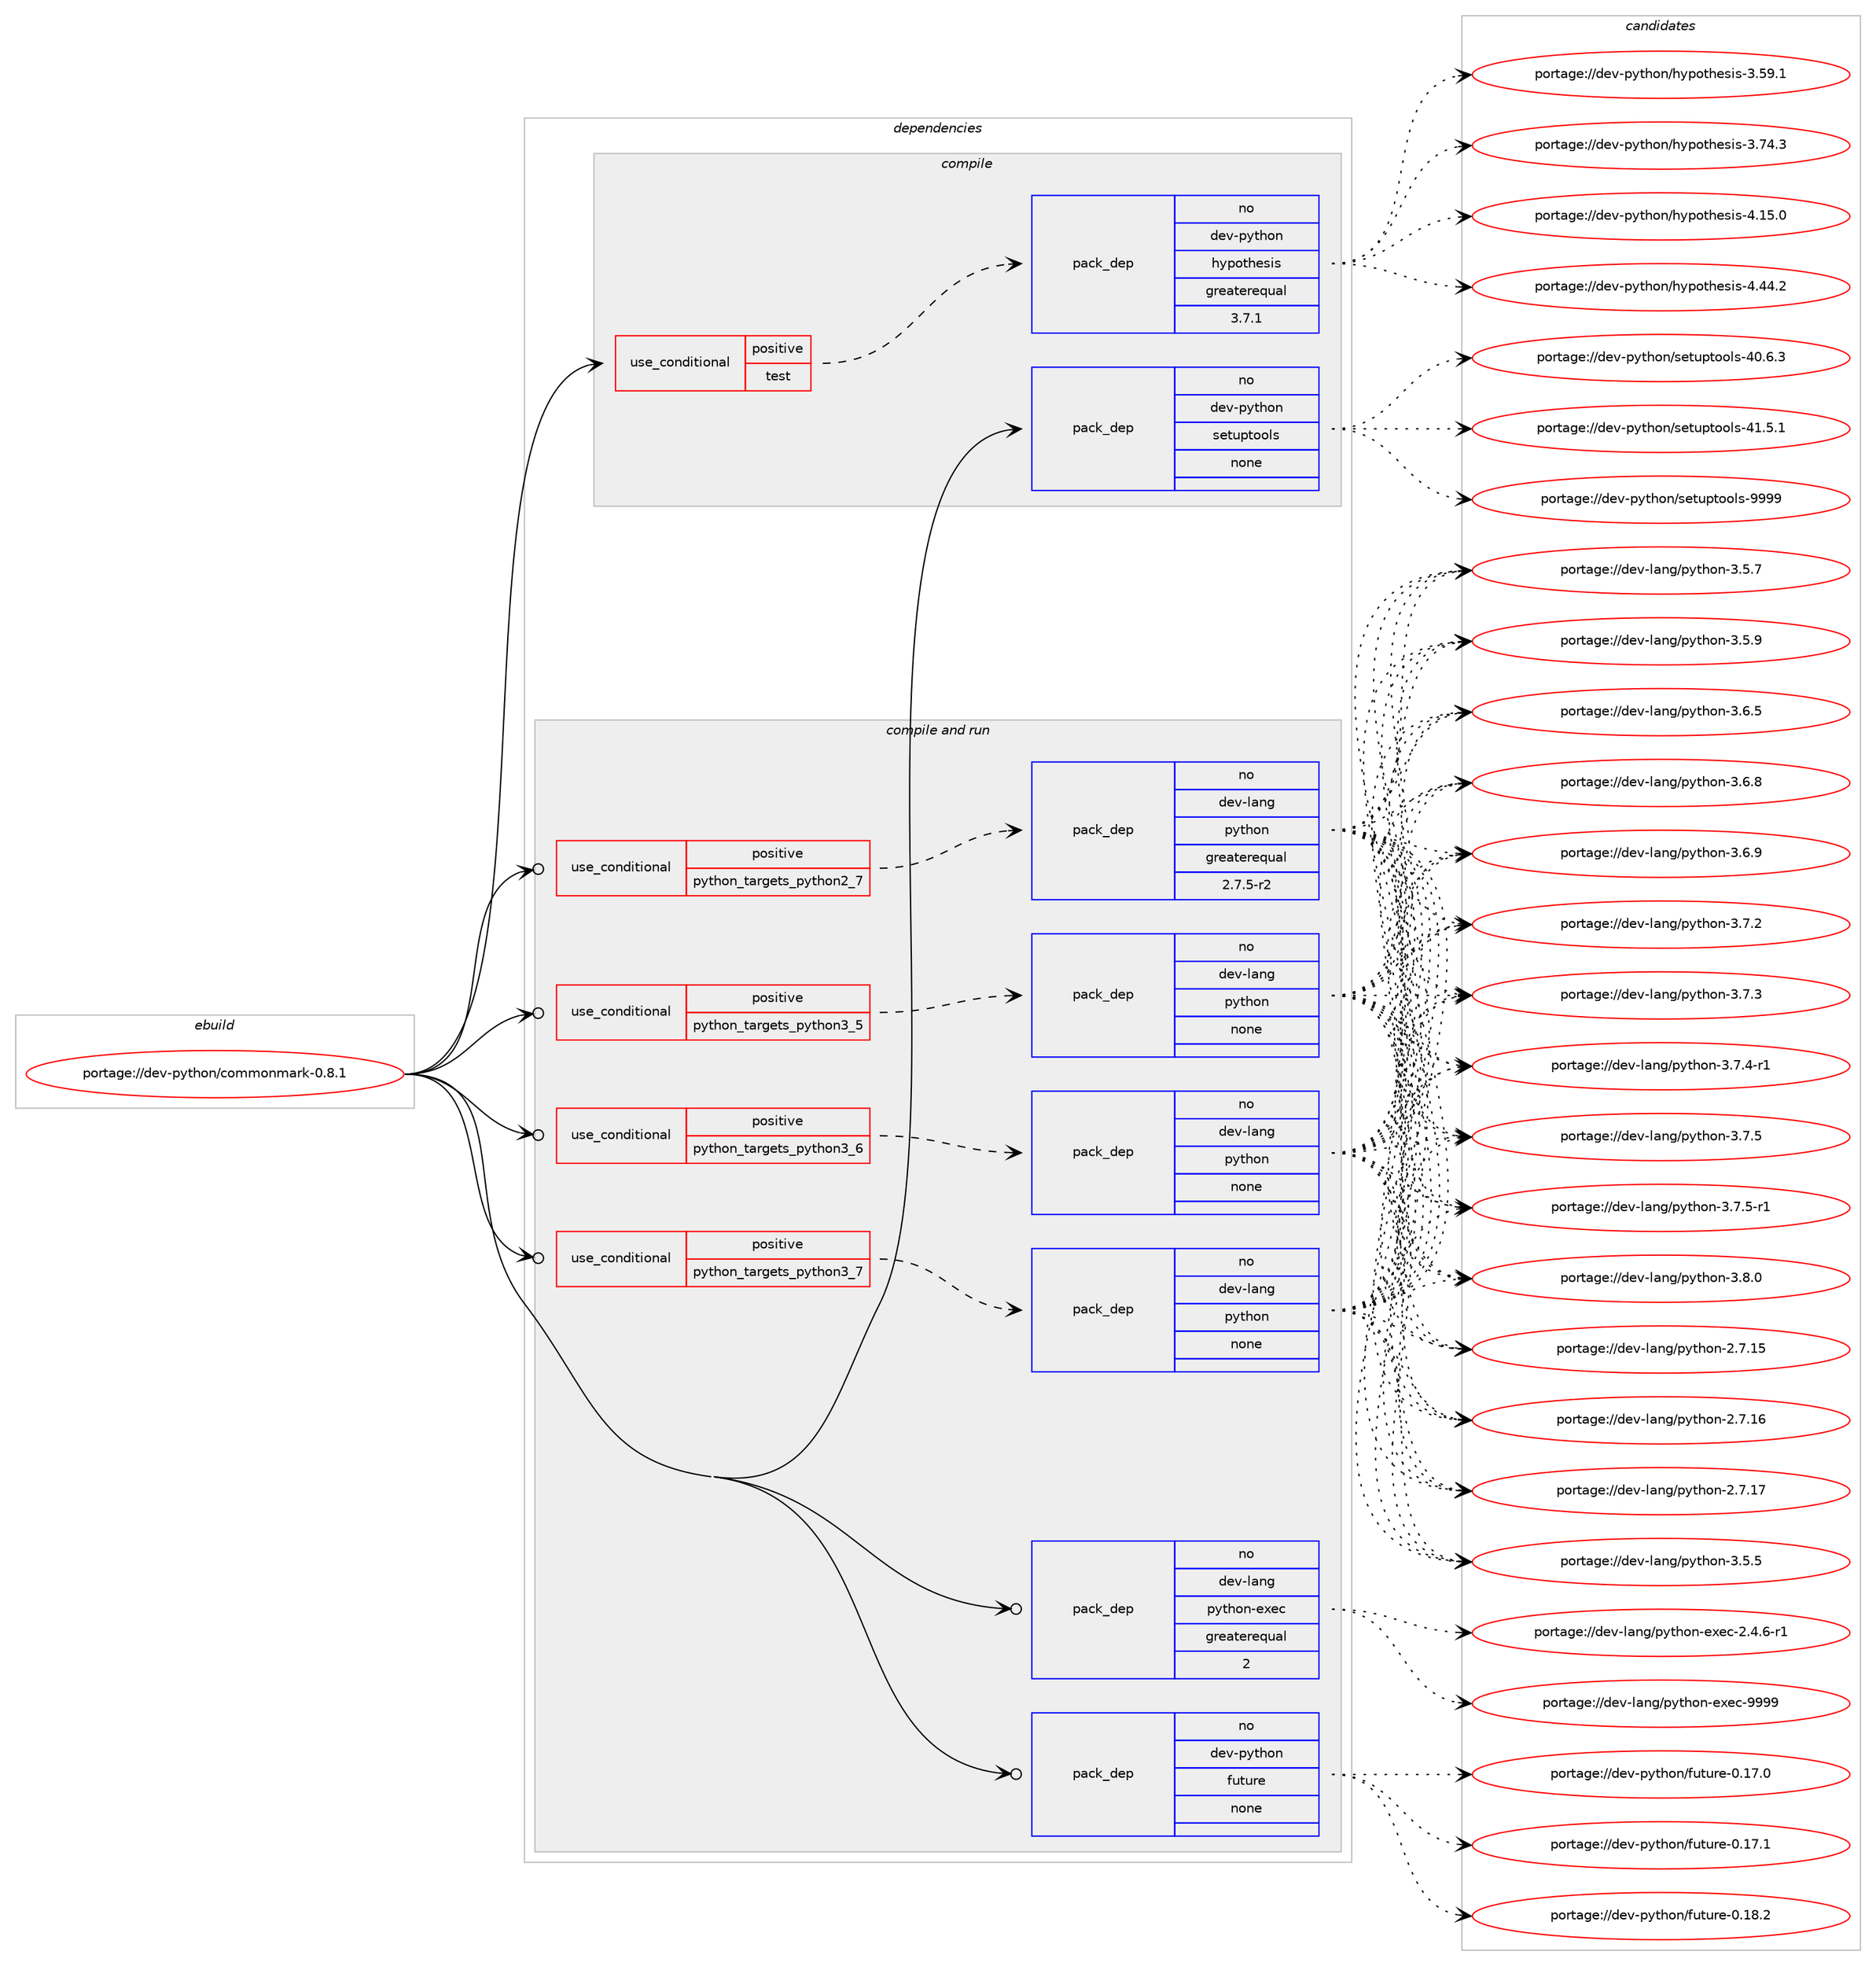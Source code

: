 digraph prolog {

# *************
# Graph options
# *************

newrank=true;
concentrate=true;
compound=true;
graph [rankdir=LR,fontname=Helvetica,fontsize=10,ranksep=1.5];#, ranksep=2.5, nodesep=0.2];
edge  [arrowhead=vee];
node  [fontname=Helvetica,fontsize=10];

# **********
# The ebuild
# **********

subgraph cluster_leftcol {
color=gray;
rank=same;
label=<<i>ebuild</i>>;
id [label="portage://dev-python/commonmark-0.8.1", color=red, width=4, href="../dev-python/commonmark-0.8.1.svg"];
}

# ****************
# The dependencies
# ****************

subgraph cluster_midcol {
color=gray;
label=<<i>dependencies</i>>;
subgraph cluster_compile {
fillcolor="#eeeeee";
style=filled;
label=<<i>compile</i>>;
subgraph cond27103 {
dependency134700 [label=<<TABLE BORDER="0" CELLBORDER="1" CELLSPACING="0" CELLPADDING="4"><TR><TD ROWSPAN="3" CELLPADDING="10">use_conditional</TD></TR><TR><TD>positive</TD></TR><TR><TD>test</TD></TR></TABLE>>, shape=none, color=red];
subgraph pack104285 {
dependency134701 [label=<<TABLE BORDER="0" CELLBORDER="1" CELLSPACING="0" CELLPADDING="4" WIDTH="220"><TR><TD ROWSPAN="6" CELLPADDING="30">pack_dep</TD></TR><TR><TD WIDTH="110">no</TD></TR><TR><TD>dev-python</TD></TR><TR><TD>hypothesis</TD></TR><TR><TD>greaterequal</TD></TR><TR><TD>3.7.1</TD></TR></TABLE>>, shape=none, color=blue];
}
dependency134700:e -> dependency134701:w [weight=20,style="dashed",arrowhead="vee"];
}
id:e -> dependency134700:w [weight=20,style="solid",arrowhead="vee"];
subgraph pack104286 {
dependency134702 [label=<<TABLE BORDER="0" CELLBORDER="1" CELLSPACING="0" CELLPADDING="4" WIDTH="220"><TR><TD ROWSPAN="6" CELLPADDING="30">pack_dep</TD></TR><TR><TD WIDTH="110">no</TD></TR><TR><TD>dev-python</TD></TR><TR><TD>setuptools</TD></TR><TR><TD>none</TD></TR><TR><TD></TD></TR></TABLE>>, shape=none, color=blue];
}
id:e -> dependency134702:w [weight=20,style="solid",arrowhead="vee"];
}
subgraph cluster_compileandrun {
fillcolor="#eeeeee";
style=filled;
label=<<i>compile and run</i>>;
subgraph cond27104 {
dependency134703 [label=<<TABLE BORDER="0" CELLBORDER="1" CELLSPACING="0" CELLPADDING="4"><TR><TD ROWSPAN="3" CELLPADDING="10">use_conditional</TD></TR><TR><TD>positive</TD></TR><TR><TD>python_targets_python2_7</TD></TR></TABLE>>, shape=none, color=red];
subgraph pack104287 {
dependency134704 [label=<<TABLE BORDER="0" CELLBORDER="1" CELLSPACING="0" CELLPADDING="4" WIDTH="220"><TR><TD ROWSPAN="6" CELLPADDING="30">pack_dep</TD></TR><TR><TD WIDTH="110">no</TD></TR><TR><TD>dev-lang</TD></TR><TR><TD>python</TD></TR><TR><TD>greaterequal</TD></TR><TR><TD>2.7.5-r2</TD></TR></TABLE>>, shape=none, color=blue];
}
dependency134703:e -> dependency134704:w [weight=20,style="dashed",arrowhead="vee"];
}
id:e -> dependency134703:w [weight=20,style="solid",arrowhead="odotvee"];
subgraph cond27105 {
dependency134705 [label=<<TABLE BORDER="0" CELLBORDER="1" CELLSPACING="0" CELLPADDING="4"><TR><TD ROWSPAN="3" CELLPADDING="10">use_conditional</TD></TR><TR><TD>positive</TD></TR><TR><TD>python_targets_python3_5</TD></TR></TABLE>>, shape=none, color=red];
subgraph pack104288 {
dependency134706 [label=<<TABLE BORDER="0" CELLBORDER="1" CELLSPACING="0" CELLPADDING="4" WIDTH="220"><TR><TD ROWSPAN="6" CELLPADDING="30">pack_dep</TD></TR><TR><TD WIDTH="110">no</TD></TR><TR><TD>dev-lang</TD></TR><TR><TD>python</TD></TR><TR><TD>none</TD></TR><TR><TD></TD></TR></TABLE>>, shape=none, color=blue];
}
dependency134705:e -> dependency134706:w [weight=20,style="dashed",arrowhead="vee"];
}
id:e -> dependency134705:w [weight=20,style="solid",arrowhead="odotvee"];
subgraph cond27106 {
dependency134707 [label=<<TABLE BORDER="0" CELLBORDER="1" CELLSPACING="0" CELLPADDING="4"><TR><TD ROWSPAN="3" CELLPADDING="10">use_conditional</TD></TR><TR><TD>positive</TD></TR><TR><TD>python_targets_python3_6</TD></TR></TABLE>>, shape=none, color=red];
subgraph pack104289 {
dependency134708 [label=<<TABLE BORDER="0" CELLBORDER="1" CELLSPACING="0" CELLPADDING="4" WIDTH="220"><TR><TD ROWSPAN="6" CELLPADDING="30">pack_dep</TD></TR><TR><TD WIDTH="110">no</TD></TR><TR><TD>dev-lang</TD></TR><TR><TD>python</TD></TR><TR><TD>none</TD></TR><TR><TD></TD></TR></TABLE>>, shape=none, color=blue];
}
dependency134707:e -> dependency134708:w [weight=20,style="dashed",arrowhead="vee"];
}
id:e -> dependency134707:w [weight=20,style="solid",arrowhead="odotvee"];
subgraph cond27107 {
dependency134709 [label=<<TABLE BORDER="0" CELLBORDER="1" CELLSPACING="0" CELLPADDING="4"><TR><TD ROWSPAN="3" CELLPADDING="10">use_conditional</TD></TR><TR><TD>positive</TD></TR><TR><TD>python_targets_python3_7</TD></TR></TABLE>>, shape=none, color=red];
subgraph pack104290 {
dependency134710 [label=<<TABLE BORDER="0" CELLBORDER="1" CELLSPACING="0" CELLPADDING="4" WIDTH="220"><TR><TD ROWSPAN="6" CELLPADDING="30">pack_dep</TD></TR><TR><TD WIDTH="110">no</TD></TR><TR><TD>dev-lang</TD></TR><TR><TD>python</TD></TR><TR><TD>none</TD></TR><TR><TD></TD></TR></TABLE>>, shape=none, color=blue];
}
dependency134709:e -> dependency134710:w [weight=20,style="dashed",arrowhead="vee"];
}
id:e -> dependency134709:w [weight=20,style="solid",arrowhead="odotvee"];
subgraph pack104291 {
dependency134711 [label=<<TABLE BORDER="0" CELLBORDER="1" CELLSPACING="0" CELLPADDING="4" WIDTH="220"><TR><TD ROWSPAN="6" CELLPADDING="30">pack_dep</TD></TR><TR><TD WIDTH="110">no</TD></TR><TR><TD>dev-lang</TD></TR><TR><TD>python-exec</TD></TR><TR><TD>greaterequal</TD></TR><TR><TD>2</TD></TR></TABLE>>, shape=none, color=blue];
}
id:e -> dependency134711:w [weight=20,style="solid",arrowhead="odotvee"];
subgraph pack104292 {
dependency134712 [label=<<TABLE BORDER="0" CELLBORDER="1" CELLSPACING="0" CELLPADDING="4" WIDTH="220"><TR><TD ROWSPAN="6" CELLPADDING="30">pack_dep</TD></TR><TR><TD WIDTH="110">no</TD></TR><TR><TD>dev-python</TD></TR><TR><TD>future</TD></TR><TR><TD>none</TD></TR><TR><TD></TD></TR></TABLE>>, shape=none, color=blue];
}
id:e -> dependency134712:w [weight=20,style="solid",arrowhead="odotvee"];
}
subgraph cluster_run {
fillcolor="#eeeeee";
style=filled;
label=<<i>run</i>>;
}
}

# **************
# The candidates
# **************

subgraph cluster_choices {
rank=same;
color=gray;
label=<<i>candidates</i>>;

subgraph choice104285 {
color=black;
nodesep=1;
choiceportage100101118451121211161041111104710412111211111610410111510511545514653574649 [label="portage://dev-python/hypothesis-3.59.1", color=red, width=4,href="../dev-python/hypothesis-3.59.1.svg"];
choiceportage100101118451121211161041111104710412111211111610410111510511545514655524651 [label="portage://dev-python/hypothesis-3.74.3", color=red, width=4,href="../dev-python/hypothesis-3.74.3.svg"];
choiceportage100101118451121211161041111104710412111211111610410111510511545524649534648 [label="portage://dev-python/hypothesis-4.15.0", color=red, width=4,href="../dev-python/hypothesis-4.15.0.svg"];
choiceportage100101118451121211161041111104710412111211111610410111510511545524652524650 [label="portage://dev-python/hypothesis-4.44.2", color=red, width=4,href="../dev-python/hypothesis-4.44.2.svg"];
dependency134701:e -> choiceportage100101118451121211161041111104710412111211111610410111510511545514653574649:w [style=dotted,weight="100"];
dependency134701:e -> choiceportage100101118451121211161041111104710412111211111610410111510511545514655524651:w [style=dotted,weight="100"];
dependency134701:e -> choiceportage100101118451121211161041111104710412111211111610410111510511545524649534648:w [style=dotted,weight="100"];
dependency134701:e -> choiceportage100101118451121211161041111104710412111211111610410111510511545524652524650:w [style=dotted,weight="100"];
}
subgraph choice104286 {
color=black;
nodesep=1;
choiceportage100101118451121211161041111104711510111611711211611111110811545524846544651 [label="portage://dev-python/setuptools-40.6.3", color=red, width=4,href="../dev-python/setuptools-40.6.3.svg"];
choiceportage100101118451121211161041111104711510111611711211611111110811545524946534649 [label="portage://dev-python/setuptools-41.5.1", color=red, width=4,href="../dev-python/setuptools-41.5.1.svg"];
choiceportage10010111845112121116104111110471151011161171121161111111081154557575757 [label="portage://dev-python/setuptools-9999", color=red, width=4,href="../dev-python/setuptools-9999.svg"];
dependency134702:e -> choiceportage100101118451121211161041111104711510111611711211611111110811545524846544651:w [style=dotted,weight="100"];
dependency134702:e -> choiceportage100101118451121211161041111104711510111611711211611111110811545524946534649:w [style=dotted,weight="100"];
dependency134702:e -> choiceportage10010111845112121116104111110471151011161171121161111111081154557575757:w [style=dotted,weight="100"];
}
subgraph choice104287 {
color=black;
nodesep=1;
choiceportage10010111845108971101034711212111610411111045504655464953 [label="portage://dev-lang/python-2.7.15", color=red, width=4,href="../dev-lang/python-2.7.15.svg"];
choiceportage10010111845108971101034711212111610411111045504655464954 [label="portage://dev-lang/python-2.7.16", color=red, width=4,href="../dev-lang/python-2.7.16.svg"];
choiceportage10010111845108971101034711212111610411111045504655464955 [label="portage://dev-lang/python-2.7.17", color=red, width=4,href="../dev-lang/python-2.7.17.svg"];
choiceportage100101118451089711010347112121116104111110455146534653 [label="portage://dev-lang/python-3.5.5", color=red, width=4,href="../dev-lang/python-3.5.5.svg"];
choiceportage100101118451089711010347112121116104111110455146534655 [label="portage://dev-lang/python-3.5.7", color=red, width=4,href="../dev-lang/python-3.5.7.svg"];
choiceportage100101118451089711010347112121116104111110455146534657 [label="portage://dev-lang/python-3.5.9", color=red, width=4,href="../dev-lang/python-3.5.9.svg"];
choiceportage100101118451089711010347112121116104111110455146544653 [label="portage://dev-lang/python-3.6.5", color=red, width=4,href="../dev-lang/python-3.6.5.svg"];
choiceportage100101118451089711010347112121116104111110455146544656 [label="portage://dev-lang/python-3.6.8", color=red, width=4,href="../dev-lang/python-3.6.8.svg"];
choiceportage100101118451089711010347112121116104111110455146544657 [label="portage://dev-lang/python-3.6.9", color=red, width=4,href="../dev-lang/python-3.6.9.svg"];
choiceportage100101118451089711010347112121116104111110455146554650 [label="portage://dev-lang/python-3.7.2", color=red, width=4,href="../dev-lang/python-3.7.2.svg"];
choiceportage100101118451089711010347112121116104111110455146554651 [label="portage://dev-lang/python-3.7.3", color=red, width=4,href="../dev-lang/python-3.7.3.svg"];
choiceportage1001011184510897110103471121211161041111104551465546524511449 [label="portage://dev-lang/python-3.7.4-r1", color=red, width=4,href="../dev-lang/python-3.7.4-r1.svg"];
choiceportage100101118451089711010347112121116104111110455146554653 [label="portage://dev-lang/python-3.7.5", color=red, width=4,href="../dev-lang/python-3.7.5.svg"];
choiceportage1001011184510897110103471121211161041111104551465546534511449 [label="portage://dev-lang/python-3.7.5-r1", color=red, width=4,href="../dev-lang/python-3.7.5-r1.svg"];
choiceportage100101118451089711010347112121116104111110455146564648 [label="portage://dev-lang/python-3.8.0", color=red, width=4,href="../dev-lang/python-3.8.0.svg"];
dependency134704:e -> choiceportage10010111845108971101034711212111610411111045504655464953:w [style=dotted,weight="100"];
dependency134704:e -> choiceportage10010111845108971101034711212111610411111045504655464954:w [style=dotted,weight="100"];
dependency134704:e -> choiceportage10010111845108971101034711212111610411111045504655464955:w [style=dotted,weight="100"];
dependency134704:e -> choiceportage100101118451089711010347112121116104111110455146534653:w [style=dotted,weight="100"];
dependency134704:e -> choiceportage100101118451089711010347112121116104111110455146534655:w [style=dotted,weight="100"];
dependency134704:e -> choiceportage100101118451089711010347112121116104111110455146534657:w [style=dotted,weight="100"];
dependency134704:e -> choiceportage100101118451089711010347112121116104111110455146544653:w [style=dotted,weight="100"];
dependency134704:e -> choiceportage100101118451089711010347112121116104111110455146544656:w [style=dotted,weight="100"];
dependency134704:e -> choiceportage100101118451089711010347112121116104111110455146544657:w [style=dotted,weight="100"];
dependency134704:e -> choiceportage100101118451089711010347112121116104111110455146554650:w [style=dotted,weight="100"];
dependency134704:e -> choiceportage100101118451089711010347112121116104111110455146554651:w [style=dotted,weight="100"];
dependency134704:e -> choiceportage1001011184510897110103471121211161041111104551465546524511449:w [style=dotted,weight="100"];
dependency134704:e -> choiceportage100101118451089711010347112121116104111110455146554653:w [style=dotted,weight="100"];
dependency134704:e -> choiceportage1001011184510897110103471121211161041111104551465546534511449:w [style=dotted,weight="100"];
dependency134704:e -> choiceportage100101118451089711010347112121116104111110455146564648:w [style=dotted,weight="100"];
}
subgraph choice104288 {
color=black;
nodesep=1;
choiceportage10010111845108971101034711212111610411111045504655464953 [label="portage://dev-lang/python-2.7.15", color=red, width=4,href="../dev-lang/python-2.7.15.svg"];
choiceportage10010111845108971101034711212111610411111045504655464954 [label="portage://dev-lang/python-2.7.16", color=red, width=4,href="../dev-lang/python-2.7.16.svg"];
choiceportage10010111845108971101034711212111610411111045504655464955 [label="portage://dev-lang/python-2.7.17", color=red, width=4,href="../dev-lang/python-2.7.17.svg"];
choiceportage100101118451089711010347112121116104111110455146534653 [label="portage://dev-lang/python-3.5.5", color=red, width=4,href="../dev-lang/python-3.5.5.svg"];
choiceportage100101118451089711010347112121116104111110455146534655 [label="portage://dev-lang/python-3.5.7", color=red, width=4,href="../dev-lang/python-3.5.7.svg"];
choiceportage100101118451089711010347112121116104111110455146534657 [label="portage://dev-lang/python-3.5.9", color=red, width=4,href="../dev-lang/python-3.5.9.svg"];
choiceportage100101118451089711010347112121116104111110455146544653 [label="portage://dev-lang/python-3.6.5", color=red, width=4,href="../dev-lang/python-3.6.5.svg"];
choiceportage100101118451089711010347112121116104111110455146544656 [label="portage://dev-lang/python-3.6.8", color=red, width=4,href="../dev-lang/python-3.6.8.svg"];
choiceportage100101118451089711010347112121116104111110455146544657 [label="portage://dev-lang/python-3.6.9", color=red, width=4,href="../dev-lang/python-3.6.9.svg"];
choiceportage100101118451089711010347112121116104111110455146554650 [label="portage://dev-lang/python-3.7.2", color=red, width=4,href="../dev-lang/python-3.7.2.svg"];
choiceportage100101118451089711010347112121116104111110455146554651 [label="portage://dev-lang/python-3.7.3", color=red, width=4,href="../dev-lang/python-3.7.3.svg"];
choiceportage1001011184510897110103471121211161041111104551465546524511449 [label="portage://dev-lang/python-3.7.4-r1", color=red, width=4,href="../dev-lang/python-3.7.4-r1.svg"];
choiceportage100101118451089711010347112121116104111110455146554653 [label="portage://dev-lang/python-3.7.5", color=red, width=4,href="../dev-lang/python-3.7.5.svg"];
choiceportage1001011184510897110103471121211161041111104551465546534511449 [label="portage://dev-lang/python-3.7.5-r1", color=red, width=4,href="../dev-lang/python-3.7.5-r1.svg"];
choiceportage100101118451089711010347112121116104111110455146564648 [label="portage://dev-lang/python-3.8.0", color=red, width=4,href="../dev-lang/python-3.8.0.svg"];
dependency134706:e -> choiceportage10010111845108971101034711212111610411111045504655464953:w [style=dotted,weight="100"];
dependency134706:e -> choiceportage10010111845108971101034711212111610411111045504655464954:w [style=dotted,weight="100"];
dependency134706:e -> choiceportage10010111845108971101034711212111610411111045504655464955:w [style=dotted,weight="100"];
dependency134706:e -> choiceportage100101118451089711010347112121116104111110455146534653:w [style=dotted,weight="100"];
dependency134706:e -> choiceportage100101118451089711010347112121116104111110455146534655:w [style=dotted,weight="100"];
dependency134706:e -> choiceportage100101118451089711010347112121116104111110455146534657:w [style=dotted,weight="100"];
dependency134706:e -> choiceportage100101118451089711010347112121116104111110455146544653:w [style=dotted,weight="100"];
dependency134706:e -> choiceportage100101118451089711010347112121116104111110455146544656:w [style=dotted,weight="100"];
dependency134706:e -> choiceportage100101118451089711010347112121116104111110455146544657:w [style=dotted,weight="100"];
dependency134706:e -> choiceportage100101118451089711010347112121116104111110455146554650:w [style=dotted,weight="100"];
dependency134706:e -> choiceportage100101118451089711010347112121116104111110455146554651:w [style=dotted,weight="100"];
dependency134706:e -> choiceportage1001011184510897110103471121211161041111104551465546524511449:w [style=dotted,weight="100"];
dependency134706:e -> choiceportage100101118451089711010347112121116104111110455146554653:w [style=dotted,weight="100"];
dependency134706:e -> choiceportage1001011184510897110103471121211161041111104551465546534511449:w [style=dotted,weight="100"];
dependency134706:e -> choiceportage100101118451089711010347112121116104111110455146564648:w [style=dotted,weight="100"];
}
subgraph choice104289 {
color=black;
nodesep=1;
choiceportage10010111845108971101034711212111610411111045504655464953 [label="portage://dev-lang/python-2.7.15", color=red, width=4,href="../dev-lang/python-2.7.15.svg"];
choiceportage10010111845108971101034711212111610411111045504655464954 [label="portage://dev-lang/python-2.7.16", color=red, width=4,href="../dev-lang/python-2.7.16.svg"];
choiceportage10010111845108971101034711212111610411111045504655464955 [label="portage://dev-lang/python-2.7.17", color=red, width=4,href="../dev-lang/python-2.7.17.svg"];
choiceportage100101118451089711010347112121116104111110455146534653 [label="portage://dev-lang/python-3.5.5", color=red, width=4,href="../dev-lang/python-3.5.5.svg"];
choiceportage100101118451089711010347112121116104111110455146534655 [label="portage://dev-lang/python-3.5.7", color=red, width=4,href="../dev-lang/python-3.5.7.svg"];
choiceportage100101118451089711010347112121116104111110455146534657 [label="portage://dev-lang/python-3.5.9", color=red, width=4,href="../dev-lang/python-3.5.9.svg"];
choiceportage100101118451089711010347112121116104111110455146544653 [label="portage://dev-lang/python-3.6.5", color=red, width=4,href="../dev-lang/python-3.6.5.svg"];
choiceportage100101118451089711010347112121116104111110455146544656 [label="portage://dev-lang/python-3.6.8", color=red, width=4,href="../dev-lang/python-3.6.8.svg"];
choiceportage100101118451089711010347112121116104111110455146544657 [label="portage://dev-lang/python-3.6.9", color=red, width=4,href="../dev-lang/python-3.6.9.svg"];
choiceportage100101118451089711010347112121116104111110455146554650 [label="portage://dev-lang/python-3.7.2", color=red, width=4,href="../dev-lang/python-3.7.2.svg"];
choiceportage100101118451089711010347112121116104111110455146554651 [label="portage://dev-lang/python-3.7.3", color=red, width=4,href="../dev-lang/python-3.7.3.svg"];
choiceportage1001011184510897110103471121211161041111104551465546524511449 [label="portage://dev-lang/python-3.7.4-r1", color=red, width=4,href="../dev-lang/python-3.7.4-r1.svg"];
choiceportage100101118451089711010347112121116104111110455146554653 [label="portage://dev-lang/python-3.7.5", color=red, width=4,href="../dev-lang/python-3.7.5.svg"];
choiceportage1001011184510897110103471121211161041111104551465546534511449 [label="portage://dev-lang/python-3.7.5-r1", color=red, width=4,href="../dev-lang/python-3.7.5-r1.svg"];
choiceportage100101118451089711010347112121116104111110455146564648 [label="portage://dev-lang/python-3.8.0", color=red, width=4,href="../dev-lang/python-3.8.0.svg"];
dependency134708:e -> choiceportage10010111845108971101034711212111610411111045504655464953:w [style=dotted,weight="100"];
dependency134708:e -> choiceportage10010111845108971101034711212111610411111045504655464954:w [style=dotted,weight="100"];
dependency134708:e -> choiceportage10010111845108971101034711212111610411111045504655464955:w [style=dotted,weight="100"];
dependency134708:e -> choiceportage100101118451089711010347112121116104111110455146534653:w [style=dotted,weight="100"];
dependency134708:e -> choiceportage100101118451089711010347112121116104111110455146534655:w [style=dotted,weight="100"];
dependency134708:e -> choiceportage100101118451089711010347112121116104111110455146534657:w [style=dotted,weight="100"];
dependency134708:e -> choiceportage100101118451089711010347112121116104111110455146544653:w [style=dotted,weight="100"];
dependency134708:e -> choiceportage100101118451089711010347112121116104111110455146544656:w [style=dotted,weight="100"];
dependency134708:e -> choiceportage100101118451089711010347112121116104111110455146544657:w [style=dotted,weight="100"];
dependency134708:e -> choiceportage100101118451089711010347112121116104111110455146554650:w [style=dotted,weight="100"];
dependency134708:e -> choiceportage100101118451089711010347112121116104111110455146554651:w [style=dotted,weight="100"];
dependency134708:e -> choiceportage1001011184510897110103471121211161041111104551465546524511449:w [style=dotted,weight="100"];
dependency134708:e -> choiceportage100101118451089711010347112121116104111110455146554653:w [style=dotted,weight="100"];
dependency134708:e -> choiceportage1001011184510897110103471121211161041111104551465546534511449:w [style=dotted,weight="100"];
dependency134708:e -> choiceportage100101118451089711010347112121116104111110455146564648:w [style=dotted,weight="100"];
}
subgraph choice104290 {
color=black;
nodesep=1;
choiceportage10010111845108971101034711212111610411111045504655464953 [label="portage://dev-lang/python-2.7.15", color=red, width=4,href="../dev-lang/python-2.7.15.svg"];
choiceportage10010111845108971101034711212111610411111045504655464954 [label="portage://dev-lang/python-2.7.16", color=red, width=4,href="../dev-lang/python-2.7.16.svg"];
choiceportage10010111845108971101034711212111610411111045504655464955 [label="portage://dev-lang/python-2.7.17", color=red, width=4,href="../dev-lang/python-2.7.17.svg"];
choiceportage100101118451089711010347112121116104111110455146534653 [label="portage://dev-lang/python-3.5.5", color=red, width=4,href="../dev-lang/python-3.5.5.svg"];
choiceportage100101118451089711010347112121116104111110455146534655 [label="portage://dev-lang/python-3.5.7", color=red, width=4,href="../dev-lang/python-3.5.7.svg"];
choiceportage100101118451089711010347112121116104111110455146534657 [label="portage://dev-lang/python-3.5.9", color=red, width=4,href="../dev-lang/python-3.5.9.svg"];
choiceportage100101118451089711010347112121116104111110455146544653 [label="portage://dev-lang/python-3.6.5", color=red, width=4,href="../dev-lang/python-3.6.5.svg"];
choiceportage100101118451089711010347112121116104111110455146544656 [label="portage://dev-lang/python-3.6.8", color=red, width=4,href="../dev-lang/python-3.6.8.svg"];
choiceportage100101118451089711010347112121116104111110455146544657 [label="portage://dev-lang/python-3.6.9", color=red, width=4,href="../dev-lang/python-3.6.9.svg"];
choiceportage100101118451089711010347112121116104111110455146554650 [label="portage://dev-lang/python-3.7.2", color=red, width=4,href="../dev-lang/python-3.7.2.svg"];
choiceportage100101118451089711010347112121116104111110455146554651 [label="portage://dev-lang/python-3.7.3", color=red, width=4,href="../dev-lang/python-3.7.3.svg"];
choiceportage1001011184510897110103471121211161041111104551465546524511449 [label="portage://dev-lang/python-3.7.4-r1", color=red, width=4,href="../dev-lang/python-3.7.4-r1.svg"];
choiceportage100101118451089711010347112121116104111110455146554653 [label="portage://dev-lang/python-3.7.5", color=red, width=4,href="../dev-lang/python-3.7.5.svg"];
choiceportage1001011184510897110103471121211161041111104551465546534511449 [label="portage://dev-lang/python-3.7.5-r1", color=red, width=4,href="../dev-lang/python-3.7.5-r1.svg"];
choiceportage100101118451089711010347112121116104111110455146564648 [label="portage://dev-lang/python-3.8.0", color=red, width=4,href="../dev-lang/python-3.8.0.svg"];
dependency134710:e -> choiceportage10010111845108971101034711212111610411111045504655464953:w [style=dotted,weight="100"];
dependency134710:e -> choiceportage10010111845108971101034711212111610411111045504655464954:w [style=dotted,weight="100"];
dependency134710:e -> choiceportage10010111845108971101034711212111610411111045504655464955:w [style=dotted,weight="100"];
dependency134710:e -> choiceportage100101118451089711010347112121116104111110455146534653:w [style=dotted,weight="100"];
dependency134710:e -> choiceportage100101118451089711010347112121116104111110455146534655:w [style=dotted,weight="100"];
dependency134710:e -> choiceportage100101118451089711010347112121116104111110455146534657:w [style=dotted,weight="100"];
dependency134710:e -> choiceportage100101118451089711010347112121116104111110455146544653:w [style=dotted,weight="100"];
dependency134710:e -> choiceportage100101118451089711010347112121116104111110455146544656:w [style=dotted,weight="100"];
dependency134710:e -> choiceportage100101118451089711010347112121116104111110455146544657:w [style=dotted,weight="100"];
dependency134710:e -> choiceportage100101118451089711010347112121116104111110455146554650:w [style=dotted,weight="100"];
dependency134710:e -> choiceportage100101118451089711010347112121116104111110455146554651:w [style=dotted,weight="100"];
dependency134710:e -> choiceportage1001011184510897110103471121211161041111104551465546524511449:w [style=dotted,weight="100"];
dependency134710:e -> choiceportage100101118451089711010347112121116104111110455146554653:w [style=dotted,weight="100"];
dependency134710:e -> choiceportage1001011184510897110103471121211161041111104551465546534511449:w [style=dotted,weight="100"];
dependency134710:e -> choiceportage100101118451089711010347112121116104111110455146564648:w [style=dotted,weight="100"];
}
subgraph choice104291 {
color=black;
nodesep=1;
choiceportage10010111845108971101034711212111610411111045101120101994550465246544511449 [label="portage://dev-lang/python-exec-2.4.6-r1", color=red, width=4,href="../dev-lang/python-exec-2.4.6-r1.svg"];
choiceportage10010111845108971101034711212111610411111045101120101994557575757 [label="portage://dev-lang/python-exec-9999", color=red, width=4,href="../dev-lang/python-exec-9999.svg"];
dependency134711:e -> choiceportage10010111845108971101034711212111610411111045101120101994550465246544511449:w [style=dotted,weight="100"];
dependency134711:e -> choiceportage10010111845108971101034711212111610411111045101120101994557575757:w [style=dotted,weight="100"];
}
subgraph choice104292 {
color=black;
nodesep=1;
choiceportage100101118451121211161041111104710211711611711410145484649554648 [label="portage://dev-python/future-0.17.0", color=red, width=4,href="../dev-python/future-0.17.0.svg"];
choiceportage100101118451121211161041111104710211711611711410145484649554649 [label="portage://dev-python/future-0.17.1", color=red, width=4,href="../dev-python/future-0.17.1.svg"];
choiceportage100101118451121211161041111104710211711611711410145484649564650 [label="portage://dev-python/future-0.18.2", color=red, width=4,href="../dev-python/future-0.18.2.svg"];
dependency134712:e -> choiceportage100101118451121211161041111104710211711611711410145484649554648:w [style=dotted,weight="100"];
dependency134712:e -> choiceportage100101118451121211161041111104710211711611711410145484649554649:w [style=dotted,weight="100"];
dependency134712:e -> choiceportage100101118451121211161041111104710211711611711410145484649564650:w [style=dotted,weight="100"];
}
}

}
